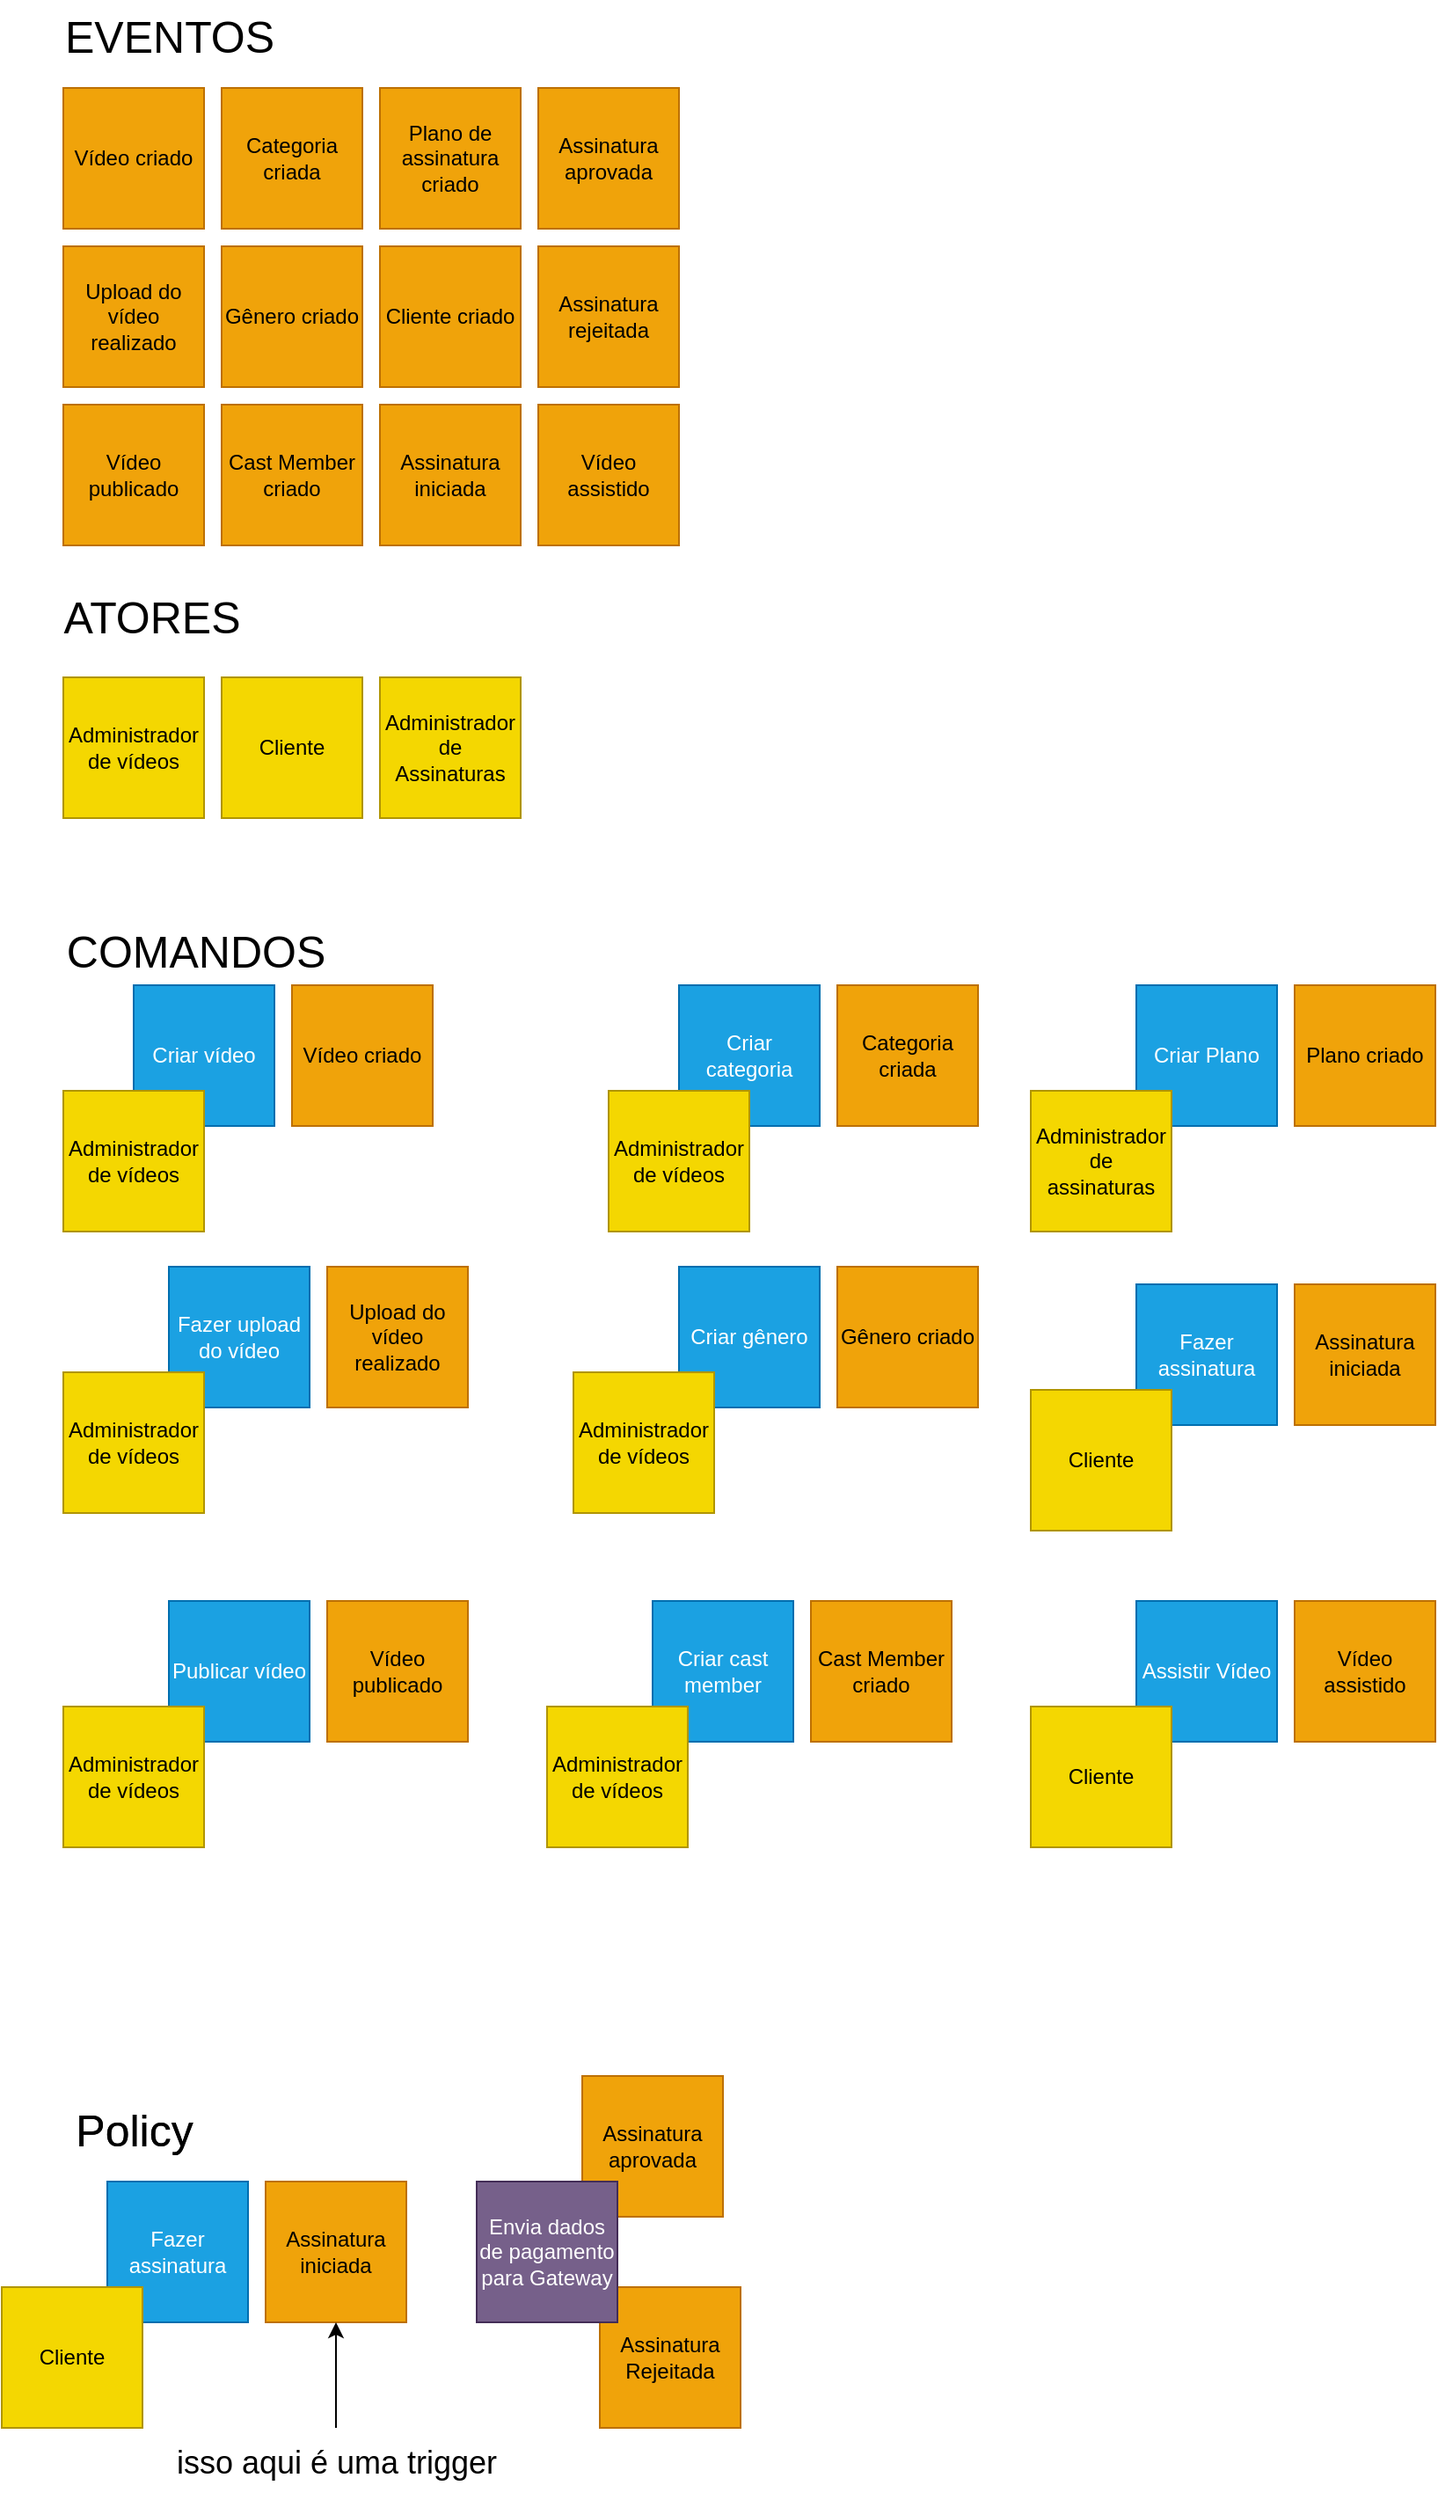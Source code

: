 <mxfile>
    <diagram id="nKNEXT5ZMw7rAxgOzKtQ" name="Page-1">
        <mxGraphModel dx="1438" dy="847" grid="1" gridSize="10" guides="1" tooltips="1" connect="1" arrows="1" fold="1" page="1" pageScale="1" pageWidth="827" pageHeight="1169" math="0" shadow="0">
            <root>
                <mxCell id="0"/>
                <mxCell id="1" parent="0"/>
                <mxCell id="56" value="Assinatura Rejeitada" style="whiteSpace=wrap;html=1;aspect=fixed;fillColor=#f0a30a;fontColor=#000000;strokeColor=#BD7000;" vertex="1" parent="1">
                    <mxGeometry x="345" y="1310" width="80" height="80" as="geometry"/>
                </mxCell>
                <mxCell id="27" value="Fazer upload do vídeo" style="whiteSpace=wrap;html=1;aspect=fixed;fillColor=#1ba1e2;fontColor=#ffffff;strokeColor=#006EAF;" vertex="1" parent="1">
                    <mxGeometry x="100" y="730" width="80" height="80" as="geometry"/>
                </mxCell>
                <mxCell id="24" value="Criar vídeo" style="whiteSpace=wrap;html=1;aspect=fixed;fillColor=#1ba1e2;fontColor=#ffffff;strokeColor=#006EAF;" vertex="1" parent="1">
                    <mxGeometry x="80" y="570" width="80" height="80" as="geometry"/>
                </mxCell>
                <mxCell id="2" value="Administrador de vídeos" style="whiteSpace=wrap;html=1;aspect=fixed;fillColor=#f4d701;fontColor=#000000;strokeColor=#B09500;" vertex="1" parent="1">
                    <mxGeometry x="40" y="395" width="80" height="80" as="geometry"/>
                </mxCell>
                <mxCell id="3" value="Cliente" style="whiteSpace=wrap;html=1;aspect=fixed;fillColor=#f4d701;fontColor=#000000;strokeColor=#B09500;" vertex="1" parent="1">
                    <mxGeometry x="130" y="395" width="80" height="80" as="geometry"/>
                </mxCell>
                <mxCell id="4" value="Administrador de Assinaturas" style="whiteSpace=wrap;html=1;aspect=fixed;fillColor=#f4d701;fontColor=#000000;strokeColor=#B09500;" vertex="1" parent="1">
                    <mxGeometry x="220" y="395" width="80" height="80" as="geometry"/>
                </mxCell>
                <mxCell id="6" value="&lt;font style=&quot;font-size: 25px;&quot;&gt;ATORES&lt;/font&gt;" style="text;html=1;align=center;verticalAlign=middle;resizable=0;points=[];autosize=1;strokeColor=none;fillColor=none;" vertex="1" parent="1">
                    <mxGeometry x="30" y="340" width="120" height="40" as="geometry"/>
                </mxCell>
                <mxCell id="9" value="Vídeo criado" style="whiteSpace=wrap;html=1;aspect=fixed;fillColor=#f0a30a;fontColor=#000000;strokeColor=#BD7000;" vertex="1" parent="1">
                    <mxGeometry x="40" y="60" width="80" height="80" as="geometry"/>
                </mxCell>
                <mxCell id="10" value="Categoria criada" style="whiteSpace=wrap;html=1;aspect=fixed;fillColor=#f0a30a;fontColor=#000000;strokeColor=#BD7000;" vertex="1" parent="1">
                    <mxGeometry x="130" y="60" width="80" height="80" as="geometry"/>
                </mxCell>
                <mxCell id="11" value="Plano de assinatura criado" style="whiteSpace=wrap;html=1;aspect=fixed;fillColor=#f0a30a;fontColor=#000000;strokeColor=#BD7000;" vertex="1" parent="1">
                    <mxGeometry x="220" y="60" width="80" height="80" as="geometry"/>
                </mxCell>
                <mxCell id="12" value="Assinatura aprovada" style="whiteSpace=wrap;html=1;aspect=fixed;fillColor=#f0a30a;fontColor=#000000;strokeColor=#BD7000;" vertex="1" parent="1">
                    <mxGeometry x="310" y="60" width="80" height="80" as="geometry"/>
                </mxCell>
                <mxCell id="13" value="Upload do vídeo realizado" style="whiteSpace=wrap;html=1;aspect=fixed;fillColor=#f0a30a;fontColor=#000000;strokeColor=#BD7000;" vertex="1" parent="1">
                    <mxGeometry x="40" y="150" width="80" height="80" as="geometry"/>
                </mxCell>
                <mxCell id="14" value="Gênero criado" style="whiteSpace=wrap;html=1;aspect=fixed;fillColor=#f0a30a;fontColor=#000000;strokeColor=#BD7000;" vertex="1" parent="1">
                    <mxGeometry x="130" y="150" width="80" height="80" as="geometry"/>
                </mxCell>
                <mxCell id="15" value="Cliente criado" style="whiteSpace=wrap;html=1;aspect=fixed;fillColor=#f0a30a;fontColor=#000000;strokeColor=#BD7000;" vertex="1" parent="1">
                    <mxGeometry x="220" y="150" width="80" height="80" as="geometry"/>
                </mxCell>
                <mxCell id="16" value="Assinatura rejeitada" style="whiteSpace=wrap;html=1;aspect=fixed;fillColor=#f0a30a;fontColor=#000000;strokeColor=#BD7000;" vertex="1" parent="1">
                    <mxGeometry x="310" y="150" width="80" height="80" as="geometry"/>
                </mxCell>
                <mxCell id="17" value="Vídeo publicado" style="whiteSpace=wrap;html=1;aspect=fixed;fillColor=#f0a30a;fontColor=#000000;strokeColor=#BD7000;" vertex="1" parent="1">
                    <mxGeometry x="40" y="240" width="80" height="80" as="geometry"/>
                </mxCell>
                <mxCell id="18" value="Cast Member criado" style="whiteSpace=wrap;html=1;aspect=fixed;fillColor=#f0a30a;fontColor=#000000;strokeColor=#BD7000;" vertex="1" parent="1">
                    <mxGeometry x="130" y="240" width="80" height="80" as="geometry"/>
                </mxCell>
                <mxCell id="19" value="Assinatura iniciada" style="whiteSpace=wrap;html=1;aspect=fixed;fillColor=#f0a30a;fontColor=#000000;strokeColor=#BD7000;" vertex="1" parent="1">
                    <mxGeometry x="220" y="240" width="80" height="80" as="geometry"/>
                </mxCell>
                <mxCell id="20" value="Vídeo assistido" style="whiteSpace=wrap;html=1;aspect=fixed;fillColor=#f0a30a;fontColor=#000000;strokeColor=#BD7000;" vertex="1" parent="1">
                    <mxGeometry x="310" y="240" width="80" height="80" as="geometry"/>
                </mxCell>
                <mxCell id="21" value="&lt;font style=&quot;font-size: 25px;&quot;&gt;EVENTOS&lt;/font&gt;" style="text;html=1;align=center;verticalAlign=middle;resizable=0;points=[];autosize=1;strokeColor=none;fillColor=none;" vertex="1" parent="1">
                    <mxGeometry x="30" y="10" width="140" height="40" as="geometry"/>
                </mxCell>
                <mxCell id="22" value="&lt;font style=&quot;font-size: 25px;&quot;&gt;COMANDOS&lt;/font&gt;" style="text;html=1;align=center;verticalAlign=middle;resizable=0;points=[];autosize=1;strokeColor=none;fillColor=none;" vertex="1" parent="1">
                    <mxGeometry x="30" y="530" width="170" height="40" as="geometry"/>
                </mxCell>
                <mxCell id="23" value="Administrador de vídeos" style="whiteSpace=wrap;html=1;aspect=fixed;fillColor=#f4d701;fontColor=#000000;strokeColor=#B09500;" vertex="1" parent="1">
                    <mxGeometry x="40" y="630" width="80" height="80" as="geometry"/>
                </mxCell>
                <mxCell id="25" value="Vídeo criado" style="whiteSpace=wrap;html=1;aspect=fixed;fillColor=#f0a30a;fontColor=#000000;strokeColor=#BD7000;" vertex="1" parent="1">
                    <mxGeometry x="170" y="570" width="80" height="80" as="geometry"/>
                </mxCell>
                <mxCell id="26" value="Administrador de vídeos" style="whiteSpace=wrap;html=1;aspect=fixed;fillColor=#f4d701;fontColor=#000000;strokeColor=#B09500;direction=south;" vertex="1" parent="1">
                    <mxGeometry x="40" y="790" width="80" height="80" as="geometry"/>
                </mxCell>
                <mxCell id="28" value="Upload do vídeo realizado" style="whiteSpace=wrap;html=1;aspect=fixed;fillColor=#f0a30a;fontColor=#000000;strokeColor=#BD7000;" vertex="1" parent="1">
                    <mxGeometry x="190" y="730" width="80" height="80" as="geometry"/>
                </mxCell>
                <mxCell id="29" value="Criar categoria" style="whiteSpace=wrap;html=1;aspect=fixed;fillColor=#1ba1e2;fontColor=#ffffff;strokeColor=#006EAF;" vertex="1" parent="1">
                    <mxGeometry x="390" y="570" width="80" height="80" as="geometry"/>
                </mxCell>
                <mxCell id="30" value="Administrador de vídeos" style="whiteSpace=wrap;html=1;aspect=fixed;fillColor=#f4d701;fontColor=#000000;strokeColor=#B09500;" vertex="1" parent="1">
                    <mxGeometry x="350" y="630" width="80" height="80" as="geometry"/>
                </mxCell>
                <mxCell id="31" value="Categoria criada" style="whiteSpace=wrap;html=1;aspect=fixed;fillColor=#f0a30a;fontColor=#000000;strokeColor=#BD7000;" vertex="1" parent="1">
                    <mxGeometry x="480" y="570" width="80" height="80" as="geometry"/>
                </mxCell>
                <mxCell id="32" value="Criar gênero" style="whiteSpace=wrap;html=1;aspect=fixed;fillColor=#1ba1e2;fontColor=#ffffff;strokeColor=#006EAF;" vertex="1" parent="1">
                    <mxGeometry x="390" y="730" width="80" height="80" as="geometry"/>
                </mxCell>
                <mxCell id="33" value="Administrador de vídeos" style="whiteSpace=wrap;html=1;aspect=fixed;fillColor=#f4d701;fontColor=#000000;strokeColor=#B09500;" vertex="1" parent="1">
                    <mxGeometry x="330" y="790" width="80" height="80" as="geometry"/>
                </mxCell>
                <mxCell id="34" value="Gênero criado" style="whiteSpace=wrap;html=1;aspect=fixed;fillColor=#f0a30a;fontColor=#000000;strokeColor=#BD7000;" vertex="1" parent="1">
                    <mxGeometry x="480" y="730" width="80" height="80" as="geometry"/>
                </mxCell>
                <mxCell id="35" value="Publicar vídeo" style="whiteSpace=wrap;html=1;aspect=fixed;fillColor=#1ba1e2;fontColor=#ffffff;strokeColor=#006EAF;" vertex="1" parent="1">
                    <mxGeometry x="100" y="920" width="80" height="80" as="geometry"/>
                </mxCell>
                <mxCell id="36" value="Administrador de vídeos" style="whiteSpace=wrap;html=1;aspect=fixed;fillColor=#f4d701;fontColor=#000000;strokeColor=#B09500;direction=north;" vertex="1" parent="1">
                    <mxGeometry x="40" y="980" width="80" height="80" as="geometry"/>
                </mxCell>
                <mxCell id="37" value="Vídeo publicado" style="whiteSpace=wrap;html=1;aspect=fixed;fillColor=#f0a30a;fontColor=#000000;strokeColor=#BD7000;" vertex="1" parent="1">
                    <mxGeometry x="190" y="920" width="80" height="80" as="geometry"/>
                </mxCell>
                <mxCell id="38" value="Criar cast member" style="whiteSpace=wrap;html=1;aspect=fixed;fillColor=#1ba1e2;fontColor=#ffffff;strokeColor=#006EAF;" vertex="1" parent="1">
                    <mxGeometry x="375" y="920" width="80" height="80" as="geometry"/>
                </mxCell>
                <mxCell id="39" value="Administrador de vídeos" style="whiteSpace=wrap;html=1;aspect=fixed;fillColor=#f4d701;fontColor=#000000;strokeColor=#B09500;" vertex="1" parent="1">
                    <mxGeometry x="315" y="980" width="80" height="80" as="geometry"/>
                </mxCell>
                <mxCell id="40" value="Cast Member criado" style="whiteSpace=wrap;html=1;aspect=fixed;fillColor=#f0a30a;fontColor=#000000;strokeColor=#BD7000;" vertex="1" parent="1">
                    <mxGeometry x="465" y="920" width="80" height="80" as="geometry"/>
                </mxCell>
                <mxCell id="41" value="Criar Plano" style="whiteSpace=wrap;html=1;aspect=fixed;fillColor=#1ba1e2;fontColor=#ffffff;strokeColor=#006EAF;" vertex="1" parent="1">
                    <mxGeometry x="650" y="570" width="80" height="80" as="geometry"/>
                </mxCell>
                <mxCell id="42" value="Administrador de assinaturas" style="whiteSpace=wrap;html=1;aspect=fixed;fillColor=#f4d701;fontColor=#000000;strokeColor=#B09500;" vertex="1" parent="1">
                    <mxGeometry x="590" y="630" width="80" height="80" as="geometry"/>
                </mxCell>
                <mxCell id="43" value="Plano criado" style="whiteSpace=wrap;html=1;aspect=fixed;fillColor=#f0a30a;fontColor=#000000;strokeColor=#BD7000;" vertex="1" parent="1">
                    <mxGeometry x="740" y="570" width="80" height="80" as="geometry"/>
                </mxCell>
                <mxCell id="44" value="Fazer assinatura" style="whiteSpace=wrap;html=1;aspect=fixed;fillColor=#1ba1e2;fontColor=#ffffff;strokeColor=#006EAF;" vertex="1" parent="1">
                    <mxGeometry x="65" y="1250" width="80" height="80" as="geometry"/>
                </mxCell>
                <mxCell id="45" value="Cliente" style="whiteSpace=wrap;html=1;aspect=fixed;fillColor=#f4d701;fontColor=#000000;strokeColor=#B09500;" vertex="1" parent="1">
                    <mxGeometry x="5" y="1310" width="80" height="80" as="geometry"/>
                </mxCell>
                <mxCell id="46" value="Assinatura iniciada" style="whiteSpace=wrap;html=1;aspect=fixed;fillColor=#f0a30a;fontColor=#000000;strokeColor=#BD7000;" vertex="1" parent="1">
                    <mxGeometry x="155" y="1250" width="80" height="80" as="geometry"/>
                </mxCell>
                <mxCell id="47" value="Assistir Vídeo" style="whiteSpace=wrap;html=1;aspect=fixed;fillColor=#1ba1e2;fontColor=#ffffff;strokeColor=#006EAF;" vertex="1" parent="1">
                    <mxGeometry x="650" y="920" width="80" height="80" as="geometry"/>
                </mxCell>
                <mxCell id="48" value="Cliente" style="whiteSpace=wrap;html=1;aspect=fixed;fillColor=#f4d701;fontColor=#000000;strokeColor=#B09500;" vertex="1" parent="1">
                    <mxGeometry x="590" y="980" width="80" height="80" as="geometry"/>
                </mxCell>
                <mxCell id="49" value="Vídeo assistido" style="whiteSpace=wrap;html=1;aspect=fixed;fillColor=#f0a30a;fontColor=#000000;strokeColor=#BD7000;" vertex="1" parent="1">
                    <mxGeometry x="740" y="920" width="80" height="80" as="geometry"/>
                </mxCell>
                <mxCell id="54" value="Assinatura aprovada" style="whiteSpace=wrap;html=1;aspect=fixed;fillColor=#f0a30a;fontColor=#000000;strokeColor=#BD7000;" vertex="1" parent="1">
                    <mxGeometry x="335" y="1190" width="80" height="80" as="geometry"/>
                </mxCell>
                <mxCell id="55" value="Envia dados de pagamento para Gateway" style="whiteSpace=wrap;html=1;aspect=fixed;fillColor=#76608a;fontColor=#ffffff;strokeColor=#432D57;direction=south;" vertex="1" parent="1">
                    <mxGeometry x="275" y="1250" width="80" height="80" as="geometry"/>
                </mxCell>
                <mxCell id="57" value="&lt;font style=&quot;font-size: 25px;&quot;&gt;Policy&lt;/font&gt;" style="text;html=1;align=center;verticalAlign=middle;resizable=0;points=[];autosize=1;strokeColor=none;fillColor=none;" vertex="1" parent="1">
                    <mxGeometry x="35" y="1200" width="90" height="40" as="geometry"/>
                </mxCell>
                <mxCell id="58" value="Fazer assinatura" style="whiteSpace=wrap;html=1;aspect=fixed;fillColor=#1ba1e2;fontColor=#ffffff;strokeColor=#006EAF;" vertex="1" parent="1">
                    <mxGeometry x="650" y="740" width="80" height="80" as="geometry"/>
                </mxCell>
                <mxCell id="59" value="Cliente" style="whiteSpace=wrap;html=1;aspect=fixed;fillColor=#f4d701;fontColor=#000000;strokeColor=#B09500;" vertex="1" parent="1">
                    <mxGeometry x="590" y="800" width="80" height="80" as="geometry"/>
                </mxCell>
                <mxCell id="60" value="Assinatura iniciada" style="whiteSpace=wrap;html=1;aspect=fixed;fillColor=#f0a30a;fontColor=#000000;strokeColor=#BD7000;" vertex="1" parent="1">
                    <mxGeometry x="740" y="740" width="80" height="80" as="geometry"/>
                </mxCell>
                <mxCell id="61" value="&lt;font style=&quot;font-size: 25px;&quot;&gt;Policy&lt;/font&gt;" style="text;html=1;align=center;verticalAlign=middle;resizable=0;points=[];autosize=1;strokeColor=none;fillColor=none;" vertex="1" parent="1">
                    <mxGeometry x="35" y="1200" width="90" height="40" as="geometry"/>
                </mxCell>
                <mxCell id="63" value="" style="edgeStyle=none;html=1;fontSize=18;" edge="1" parent="1" source="62" target="46">
                    <mxGeometry relative="1" as="geometry"/>
                </mxCell>
                <mxCell id="62" value="&lt;font style=&quot;font-size: 18px;&quot;&gt;isso aqui é uma trigger&lt;/font&gt;" style="text;html=1;align=center;verticalAlign=middle;resizable=0;points=[];autosize=1;strokeColor=none;fillColor=none;" vertex="1" parent="1">
                    <mxGeometry x="90" y="1390" width="210" height="40" as="geometry"/>
                </mxCell>
            </root>
        </mxGraphModel>
    </diagram>
</mxfile>